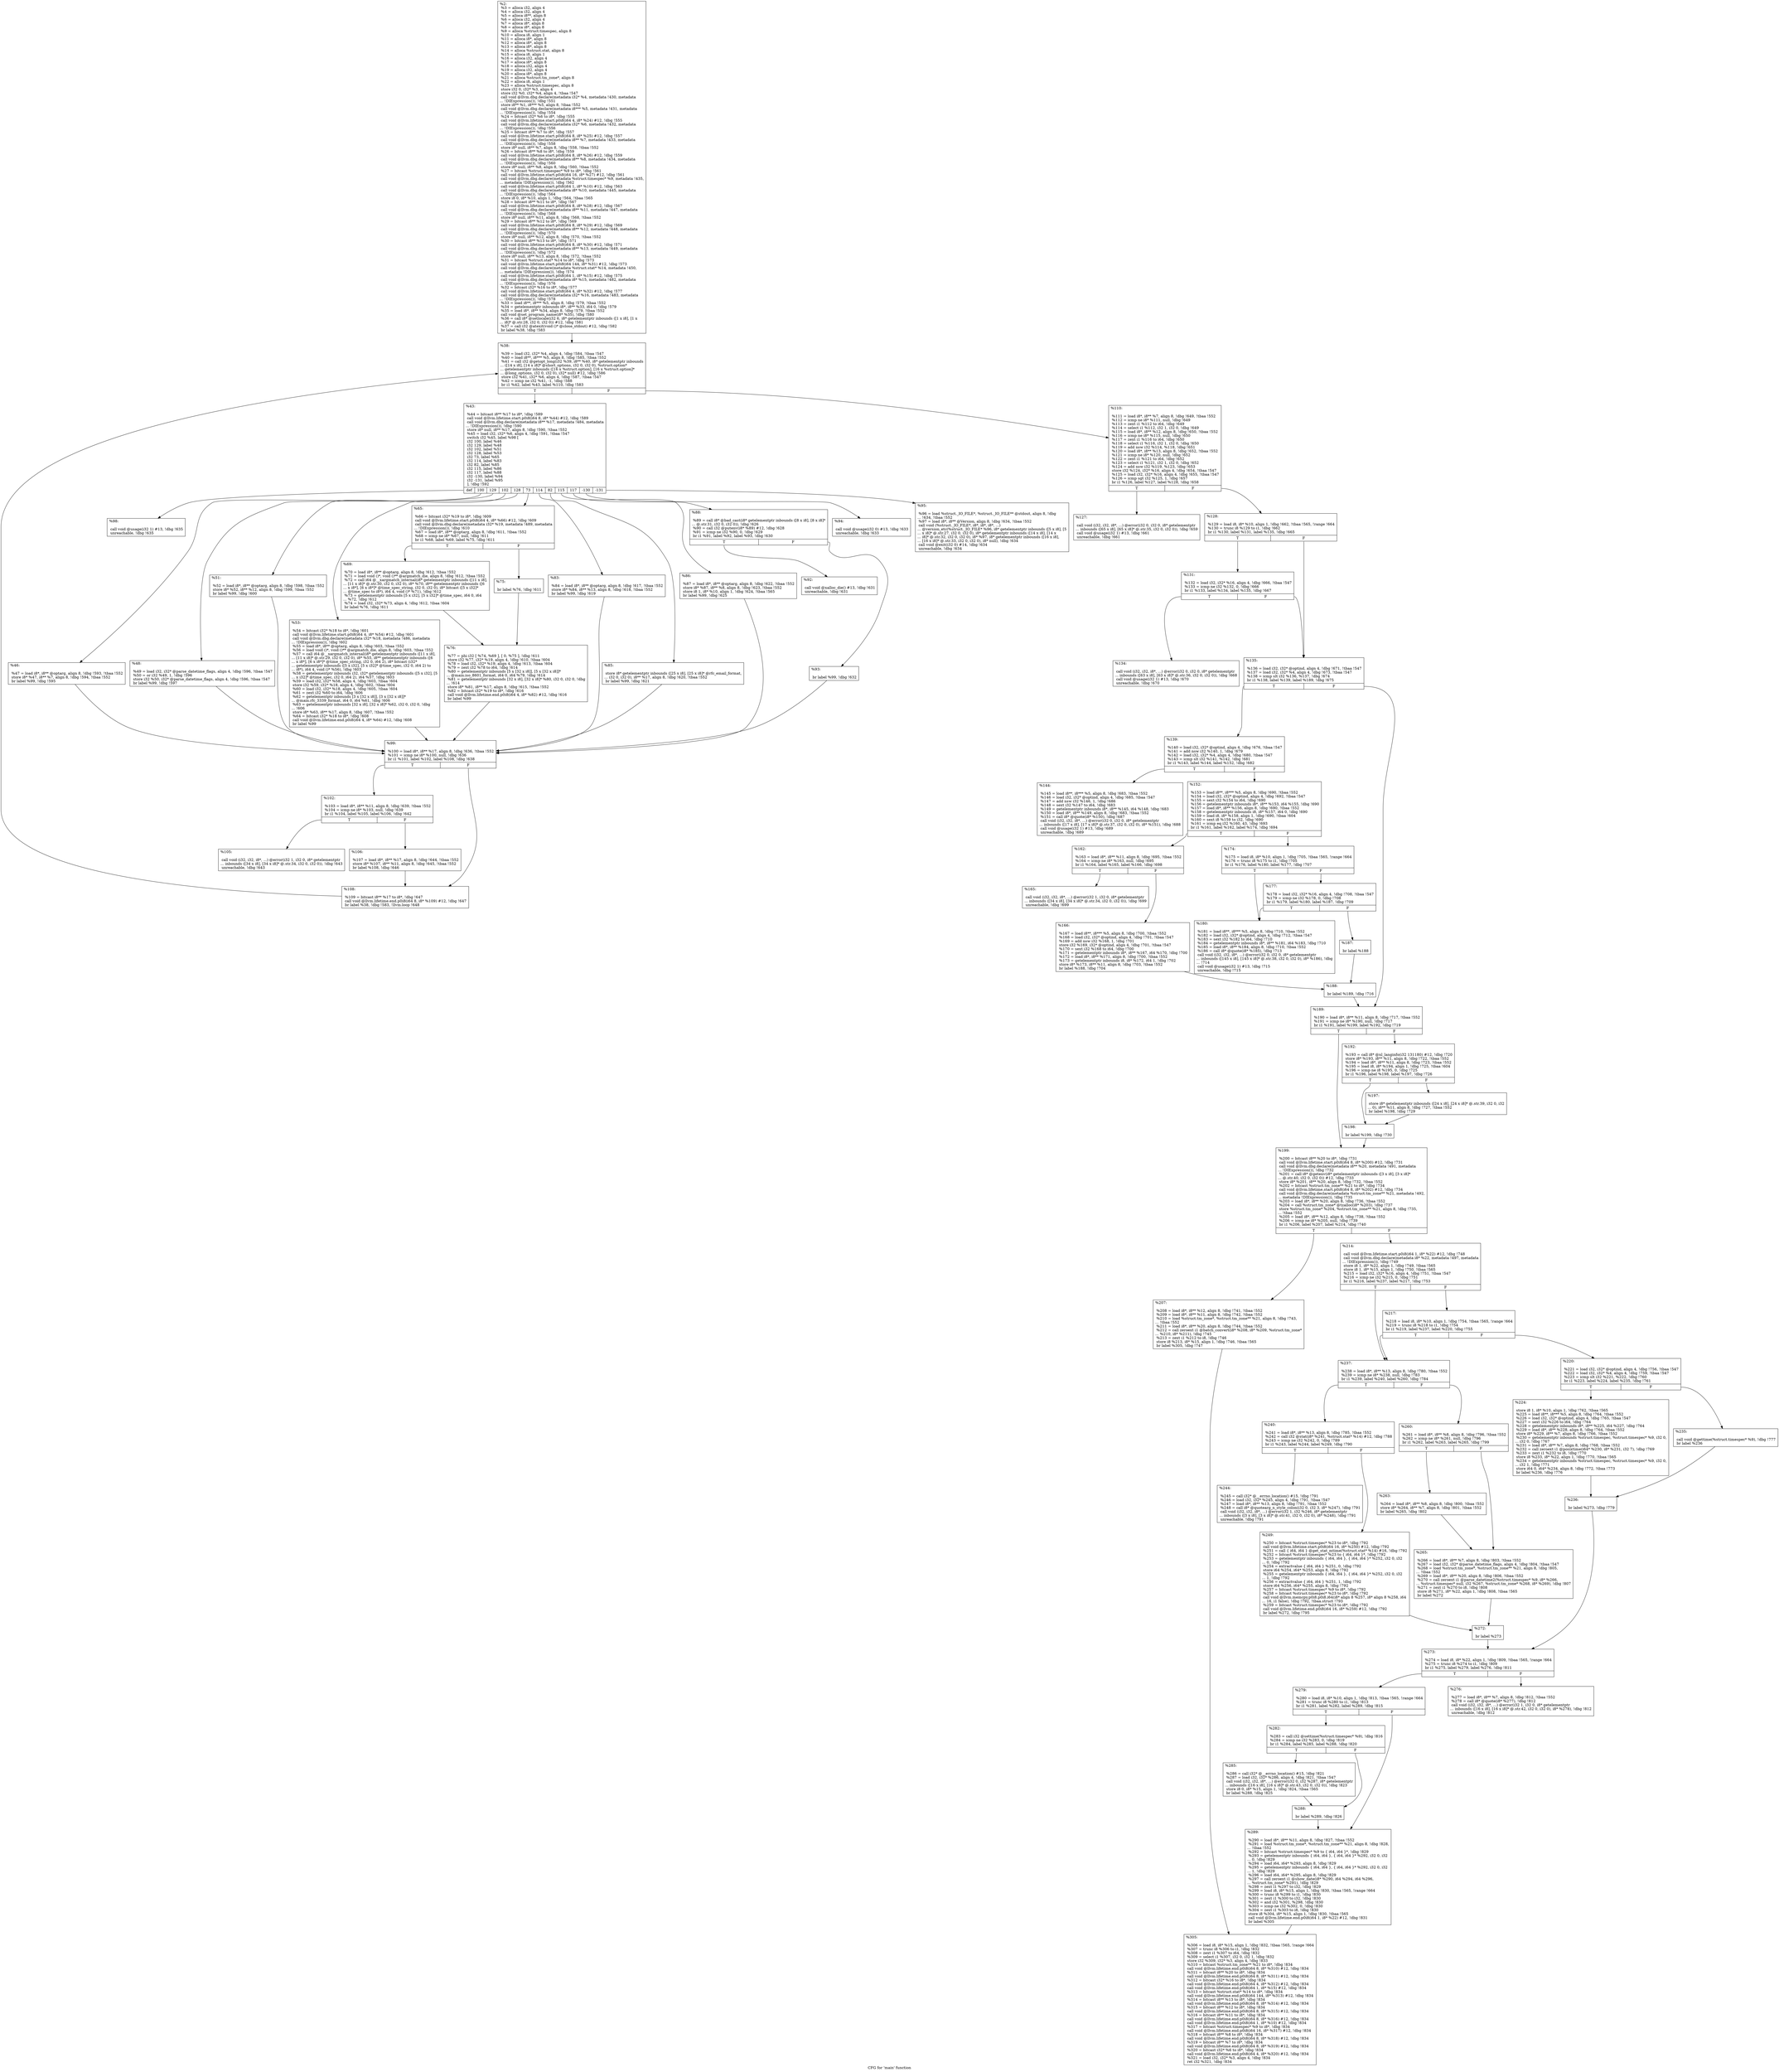 digraph "CFG for 'main' function" {
	label="CFG for 'main' function";

	Node0x1679ed0 [shape=record,label="{%2:\l  %3 = alloca i32, align 4\l  %4 = alloca i32, align 4\l  %5 = alloca i8**, align 8\l  %6 = alloca i32, align 4\l  %7 = alloca i8*, align 8\l  %8 = alloca i8*, align 8\l  %9 = alloca %struct.timespec, align 8\l  %10 = alloca i8, align 1\l  %11 = alloca i8*, align 8\l  %12 = alloca i8*, align 8\l  %13 = alloca i8*, align 8\l  %14 = alloca %struct.stat, align 8\l  %15 = alloca i8, align 1\l  %16 = alloca i32, align 4\l  %17 = alloca i8*, align 8\l  %18 = alloca i32, align 4\l  %19 = alloca i32, align 4\l  %20 = alloca i8*, align 8\l  %21 = alloca %struct.tm_zone*, align 8\l  %22 = alloca i8, align 1\l  %23 = alloca %struct.timespec, align 8\l  store i32 0, i32* %3, align 4\l  store i32 %0, i32* %4, align 4, !tbaa !547\l  call void @llvm.dbg.declare(metadata i32* %4, metadata !430, metadata\l... !DIExpression()), !dbg !551\l  store i8** %1, i8*** %5, align 8, !tbaa !552\l  call void @llvm.dbg.declare(metadata i8*** %5, metadata !431, metadata\l... !DIExpression()), !dbg !554\l  %24 = bitcast i32* %6 to i8*, !dbg !555\l  call void @llvm.lifetime.start.p0i8(i64 4, i8* %24) #12, !dbg !555\l  call void @llvm.dbg.declare(metadata i32* %6, metadata !432, metadata\l... !DIExpression()), !dbg !556\l  %25 = bitcast i8** %7 to i8*, !dbg !557\l  call void @llvm.lifetime.start.p0i8(i64 8, i8* %25) #12, !dbg !557\l  call void @llvm.dbg.declare(metadata i8** %7, metadata !433, metadata\l... !DIExpression()), !dbg !558\l  store i8* null, i8** %7, align 8, !dbg !558, !tbaa !552\l  %26 = bitcast i8** %8 to i8*, !dbg !559\l  call void @llvm.lifetime.start.p0i8(i64 8, i8* %26) #12, !dbg !559\l  call void @llvm.dbg.declare(metadata i8** %8, metadata !434, metadata\l... !DIExpression()), !dbg !560\l  store i8* null, i8** %8, align 8, !dbg !560, !tbaa !552\l  %27 = bitcast %struct.timespec* %9 to i8*, !dbg !561\l  call void @llvm.lifetime.start.p0i8(i64 16, i8* %27) #12, !dbg !561\l  call void @llvm.dbg.declare(metadata %struct.timespec* %9, metadata !435,\l... metadata !DIExpression()), !dbg !562\l  call void @llvm.lifetime.start.p0i8(i64 1, i8* %10) #12, !dbg !563\l  call void @llvm.dbg.declare(metadata i8* %10, metadata !445, metadata\l... !DIExpression()), !dbg !564\l  store i8 0, i8* %10, align 1, !dbg !564, !tbaa !565\l  %28 = bitcast i8** %11 to i8*, !dbg !567\l  call void @llvm.lifetime.start.p0i8(i64 8, i8* %28) #12, !dbg !567\l  call void @llvm.dbg.declare(metadata i8** %11, metadata !447, metadata\l... !DIExpression()), !dbg !568\l  store i8* null, i8** %11, align 8, !dbg !568, !tbaa !552\l  %29 = bitcast i8** %12 to i8*, !dbg !569\l  call void @llvm.lifetime.start.p0i8(i64 8, i8* %29) #12, !dbg !569\l  call void @llvm.dbg.declare(metadata i8** %12, metadata !448, metadata\l... !DIExpression()), !dbg !570\l  store i8* null, i8** %12, align 8, !dbg !570, !tbaa !552\l  %30 = bitcast i8** %13 to i8*, !dbg !571\l  call void @llvm.lifetime.start.p0i8(i64 8, i8* %30) #12, !dbg !571\l  call void @llvm.dbg.declare(metadata i8** %13, metadata !449, metadata\l... !DIExpression()), !dbg !572\l  store i8* null, i8** %13, align 8, !dbg !572, !tbaa !552\l  %31 = bitcast %struct.stat* %14 to i8*, !dbg !573\l  call void @llvm.lifetime.start.p0i8(i64 144, i8* %31) #12, !dbg !573\l  call void @llvm.dbg.declare(metadata %struct.stat* %14, metadata !450,\l... metadata !DIExpression()), !dbg !574\l  call void @llvm.lifetime.start.p0i8(i64 1, i8* %15) #12, !dbg !575\l  call void @llvm.dbg.declare(metadata i8* %15, metadata !482, metadata\l... !DIExpression()), !dbg !576\l  %32 = bitcast i32* %16 to i8*, !dbg !577\l  call void @llvm.lifetime.start.p0i8(i64 4, i8* %32) #12, !dbg !577\l  call void @llvm.dbg.declare(metadata i32* %16, metadata !483, metadata\l... !DIExpression()), !dbg !578\l  %33 = load i8**, i8*** %5, align 8, !dbg !579, !tbaa !552\l  %34 = getelementptr inbounds i8*, i8** %33, i64 0, !dbg !579\l  %35 = load i8*, i8** %34, align 8, !dbg !579, !tbaa !552\l  call void @set_program_name(i8* %35), !dbg !580\l  %36 = call i8* @setlocale(i32 6, i8* getelementptr inbounds ([1 x i8], [1 x\l... i8]* @.str.28, i32 0, i32 0)) #12, !dbg !581\l  %37 = call i32 @atexit(void ()* @close_stdout) #12, !dbg !582\l  br label %38, !dbg !583\l}"];
	Node0x1679ed0 -> Node0x16734a0;
	Node0x16734a0 [shape=record,label="{%38:\l\l  %39 = load i32, i32* %4, align 4, !dbg !584, !tbaa !547\l  %40 = load i8**, i8*** %5, align 8, !dbg !585, !tbaa !552\l  %41 = call i32 @getopt_long(i32 %39, i8** %40, i8* getelementptr inbounds\l... ([14 x i8], [14 x i8]* @short_options, i32 0, i32 0), %struct.option*\l... getelementptr inbounds ([16 x %struct.option], [16 x %struct.option]*\l... @long_options, i32 0, i32 0), i32* null) #12, !dbg !586\l  store i32 %41, i32* %6, align 4, !dbg !587, !tbaa !547\l  %42 = icmp ne i32 %41, -1, !dbg !588\l  br i1 %42, label %43, label %110, !dbg !583\l|{<s0>T|<s1>F}}"];
	Node0x16734a0:s0 -> Node0x16734f0;
	Node0x16734a0:s1 -> Node0x1673c20;
	Node0x16734f0 [shape=record,label="{%43:\l\l  %44 = bitcast i8** %17 to i8*, !dbg !589\l  call void @llvm.lifetime.start.p0i8(i64 8, i8* %44) #12, !dbg !589\l  call void @llvm.dbg.declare(metadata i8** %17, metadata !484, metadata\l... !DIExpression()), !dbg !590\l  store i8* null, i8** %17, align 8, !dbg !590, !tbaa !552\l  %45 = load i32, i32* %6, align 4, !dbg !591, !tbaa !547\l  switch i32 %45, label %98 [\l    i32 100, label %46\l    i32 129, label %48\l    i32 102, label %51\l    i32 128, label %53\l    i32 73, label %65\l    i32 114, label %83\l    i32 82, label %85\l    i32 115, label %86\l    i32 117, label %88\l    i32 -130, label %94\l    i32 -131, label %95\l  ], !dbg !592\l|{<s0>def|<s1>100|<s2>129|<s3>102|<s4>128|<s5>73|<s6>114|<s7>82|<s8>115|<s9>117|<s10>-130|<s11>-131}}"];
	Node0x16734f0:s0 -> Node0x1673a40;
	Node0x16734f0:s1 -> Node0x1673540;
	Node0x16734f0:s2 -> Node0x1673590;
	Node0x16734f0:s3 -> Node0x16735e0;
	Node0x16734f0:s4 -> Node0x1673630;
	Node0x16734f0:s5 -> Node0x1673680;
	Node0x16734f0:s6 -> Node0x16737c0;
	Node0x16734f0:s7 -> Node0x1673810;
	Node0x16734f0:s8 -> Node0x1673860;
	Node0x16734f0:s9 -> Node0x16738b0;
	Node0x16734f0:s10 -> Node0x16739a0;
	Node0x16734f0:s11 -> Node0x16739f0;
	Node0x1673540 [shape=record,label="{%46:\l\l  %47 = load i8*, i8** @optarg, align 8, !dbg !593, !tbaa !552\l  store i8* %47, i8** %7, align 8, !dbg !594, !tbaa !552\l  br label %99, !dbg !595\l}"];
	Node0x1673540 -> Node0x1673a90;
	Node0x1673590 [shape=record,label="{%48:\l\l  %49 = load i32, i32* @parse_datetime_flags, align 4, !dbg !596, !tbaa !547\l  %50 = or i32 %49, 1, !dbg !596\l  store i32 %50, i32* @parse_datetime_flags, align 4, !dbg !596, !tbaa !547\l  br label %99, !dbg !597\l}"];
	Node0x1673590 -> Node0x1673a90;
	Node0x16735e0 [shape=record,label="{%51:\l\l  %52 = load i8*, i8** @optarg, align 8, !dbg !598, !tbaa !552\l  store i8* %52, i8** %12, align 8, !dbg !599, !tbaa !552\l  br label %99, !dbg !600\l}"];
	Node0x16735e0 -> Node0x1673a90;
	Node0x1673630 [shape=record,label="{%53:\l\l  %54 = bitcast i32* %18 to i8*, !dbg !601\l  call void @llvm.lifetime.start.p0i8(i64 4, i8* %54) #12, !dbg !601\l  call void @llvm.dbg.declare(metadata i32* %18, metadata !486, metadata\l... !DIExpression()), !dbg !602\l  %55 = load i8*, i8** @optarg, align 8, !dbg !603, !tbaa !552\l  %56 = load void ()*, void ()** @argmatch_die, align 8, !dbg !603, !tbaa !552\l  %57 = call i64 @__xargmatch_internal(i8* getelementptr inbounds ([11 x i8],\l... [11 x i8]* @.str.29, i32 0, i32 0), i8* %55, i8** getelementptr inbounds ([6\l... x i8*], [6 x i8*]* @time_spec_string, i32 0, i64 2), i8* bitcast (i32*\l... getelementptr inbounds ([5 x i32], [5 x i32]* @time_spec, i32 0, i64 2) to\l... i8*), i64 4, void ()* %56), !dbg !603\l  %58 = getelementptr inbounds i32, i32* getelementptr inbounds ([5 x i32], [5\l... x i32]* @time_spec, i32 0, i64 2), i64 %57, !dbg !603\l  %59 = load i32, i32* %58, align 4, !dbg !603, !tbaa !604\l  store i32 %59, i32* %18, align 4, !dbg !602, !tbaa !604\l  %60 = load i32, i32* %18, align 4, !dbg !605, !tbaa !604\l  %61 = zext i32 %60 to i64, !dbg !606\l  %62 = getelementptr inbounds [3 x [32 x i8]], [3 x [32 x i8]]*\l... @main.rfc_3339_format, i64 0, i64 %61, !dbg !606\l  %63 = getelementptr inbounds [32 x i8], [32 x i8]* %62, i32 0, i32 0, !dbg\l... !606\l  store i8* %63, i8** %17, align 8, !dbg !607, !tbaa !552\l  %64 = bitcast i32* %18 to i8*, !dbg !608\l  call void @llvm.lifetime.end.p0i8(i64 4, i8* %64) #12, !dbg !608\l  br label %99\l}"];
	Node0x1673630 -> Node0x1673a90;
	Node0x1673680 [shape=record,label="{%65:\l\l  %66 = bitcast i32* %19 to i8*, !dbg !609\l  call void @llvm.lifetime.start.p0i8(i64 4, i8* %66) #12, !dbg !609\l  call void @llvm.dbg.declare(metadata i32* %19, metadata !489, metadata\l... !DIExpression()), !dbg !610\l  %67 = load i8*, i8** @optarg, align 8, !dbg !611, !tbaa !552\l  %68 = icmp ne i8* %67, null, !dbg !611\l  br i1 %68, label %69, label %75, !dbg !611\l|{<s0>T|<s1>F}}"];
	Node0x1673680:s0 -> Node0x16736d0;
	Node0x1673680:s1 -> Node0x1673720;
	Node0x16736d0 [shape=record,label="{%69:\l\l  %70 = load i8*, i8** @optarg, align 8, !dbg !612, !tbaa !552\l  %71 = load void ()*, void ()** @argmatch_die, align 8, !dbg !612, !tbaa !552\l  %72 = call i64 @__xargmatch_internal(i8* getelementptr inbounds ([11 x i8],\l... [11 x i8]* @.str.30, i32 0, i32 0), i8* %70, i8** getelementptr inbounds ([6\l... x i8*], [6 x i8*]* @time_spec_string, i32 0, i32 0), i8* bitcast ([5 x i32]*\l... @time_spec to i8*), i64 4, void ()* %71), !dbg !612\l  %73 = getelementptr inbounds [5 x i32], [5 x i32]* @time_spec, i64 0, i64\l... %72, !dbg !612\l  %74 = load i32, i32* %73, align 4, !dbg !612, !tbaa !604\l  br label %76, !dbg !611\l}"];
	Node0x16736d0 -> Node0x1673770;
	Node0x1673720 [shape=record,label="{%75:\l\l  br label %76, !dbg !611\l}"];
	Node0x1673720 -> Node0x1673770;
	Node0x1673770 [shape=record,label="{%76:\l\l  %77 = phi i32 [ %74, %69 ], [ 0, %75 ], !dbg !611\l  store i32 %77, i32* %19, align 4, !dbg !610, !tbaa !604\l  %78 = load i32, i32* %19, align 4, !dbg !613, !tbaa !604\l  %79 = zext i32 %78 to i64, !dbg !614\l  %80 = getelementptr inbounds [5 x [32 x i8]], [5 x [32 x i8]]*\l... @main.iso_8601_format, i64 0, i64 %79, !dbg !614\l  %81 = getelementptr inbounds [32 x i8], [32 x i8]* %80, i32 0, i32 0, !dbg\l... !614\l  store i8* %81, i8** %17, align 8, !dbg !615, !tbaa !552\l  %82 = bitcast i32* %19 to i8*, !dbg !616\l  call void @llvm.lifetime.end.p0i8(i64 4, i8* %82) #12, !dbg !616\l  br label %99\l}"];
	Node0x1673770 -> Node0x1673a90;
	Node0x16737c0 [shape=record,label="{%83:\l\l  %84 = load i8*, i8** @optarg, align 8, !dbg !617, !tbaa !552\l  store i8* %84, i8** %13, align 8, !dbg !618, !tbaa !552\l  br label %99, !dbg !619\l}"];
	Node0x16737c0 -> Node0x1673a90;
	Node0x1673810 [shape=record,label="{%85:\l\l  store i8* getelementptr inbounds ([25 x i8], [25 x i8]* @rfc_email_format,\l... i32 0, i32 0), i8** %17, align 8, !dbg !620, !tbaa !552\l  br label %99, !dbg !621\l}"];
	Node0x1673810 -> Node0x1673a90;
	Node0x1673860 [shape=record,label="{%86:\l\l  %87 = load i8*, i8** @optarg, align 8, !dbg !622, !tbaa !552\l  store i8* %87, i8** %8, align 8, !dbg !623, !tbaa !552\l  store i8 1, i8* %10, align 1, !dbg !624, !tbaa !565\l  br label %99, !dbg !625\l}"];
	Node0x1673860 -> Node0x1673a90;
	Node0x16738b0 [shape=record,label="{%88:\l\l  %89 = call i8* @bad_cast(i8* getelementptr inbounds ([8 x i8], [8 x i8]*\l... @.str.31, i32 0, i32 0)), !dbg !626\l  %90 = call i32 @putenv(i8* %89) #12, !dbg !628\l  %91 = icmp ne i32 %90, 0, !dbg !629\l  br i1 %91, label %92, label %93, !dbg !630\l|{<s0>T|<s1>F}}"];
	Node0x16738b0:s0 -> Node0x1673900;
	Node0x16738b0:s1 -> Node0x1673950;
	Node0x1673900 [shape=record,label="{%92:\l\l  call void @xalloc_die() #13, !dbg !631\l  unreachable, !dbg !631\l}"];
	Node0x1673950 [shape=record,label="{%93:\l\l  br label %99, !dbg !632\l}"];
	Node0x1673950 -> Node0x1673a90;
	Node0x16739a0 [shape=record,label="{%94:\l\l  call void @usage(i32 0) #13, !dbg !633\l  unreachable, !dbg !633\l}"];
	Node0x16739f0 [shape=record,label="{%95:\l\l  %96 = load %struct._IO_FILE*, %struct._IO_FILE** @stdout, align 8, !dbg\l... !634, !tbaa !552\l  %97 = load i8*, i8** @Version, align 8, !dbg !634, !tbaa !552\l  call void (%struct._IO_FILE*, i8*, i8*, i8*, ...)\l... @version_etc(%struct._IO_FILE* %96, i8* getelementptr inbounds ([5 x i8], [5\l... x i8]* @.str.27, i32 0, i32 0), i8* getelementptr inbounds ([14 x i8], [14 x\l... i8]* @.str.32, i32 0, i32 0), i8* %97, i8* getelementptr inbounds ([16 x i8],\l... [16 x i8]* @.str.33, i32 0, i32 0), i8* null), !dbg !634\l  call void @exit(i32 0) #14, !dbg !634\l  unreachable, !dbg !634\l}"];
	Node0x1673a40 [shape=record,label="{%98:\l\l  call void @usage(i32 1) #13, !dbg !635\l  unreachable, !dbg !635\l}"];
	Node0x1673a90 [shape=record,label="{%99:\l\l  %100 = load i8*, i8** %17, align 8, !dbg !636, !tbaa !552\l  %101 = icmp ne i8* %100, null, !dbg !636\l  br i1 %101, label %102, label %108, !dbg !638\l|{<s0>T|<s1>F}}"];
	Node0x1673a90:s0 -> Node0x1673ae0;
	Node0x1673a90:s1 -> Node0x1673bd0;
	Node0x1673ae0 [shape=record,label="{%102:\l\l  %103 = load i8*, i8** %11, align 8, !dbg !639, !tbaa !552\l  %104 = icmp ne i8* %103, null, !dbg !639\l  br i1 %104, label %105, label %106, !dbg !642\l|{<s0>T|<s1>F}}"];
	Node0x1673ae0:s0 -> Node0x1673b30;
	Node0x1673ae0:s1 -> Node0x1673b80;
	Node0x1673b30 [shape=record,label="{%105:\l\l  call void (i32, i32, i8*, ...) @error(i32 1, i32 0, i8* getelementptr\l... inbounds ([34 x i8], [34 x i8]* @.str.34, i32 0, i32 0)), !dbg !643\l  unreachable, !dbg !643\l}"];
	Node0x1673b80 [shape=record,label="{%106:\l\l  %107 = load i8*, i8** %17, align 8, !dbg !644, !tbaa !552\l  store i8* %107, i8** %11, align 8, !dbg !645, !tbaa !552\l  br label %108, !dbg !646\l}"];
	Node0x1673b80 -> Node0x1673bd0;
	Node0x1673bd0 [shape=record,label="{%108:\l\l  %109 = bitcast i8** %17 to i8*, !dbg !647\l  call void @llvm.lifetime.end.p0i8(i64 8, i8* %109) #12, !dbg !647\l  br label %38, !dbg !583, !llvm.loop !648\l}"];
	Node0x1673bd0 -> Node0x16734a0;
	Node0x1673c20 [shape=record,label="{%110:\l\l  %111 = load i8*, i8** %7, align 8, !dbg !649, !tbaa !552\l  %112 = icmp ne i8* %111, null, !dbg !649\l  %113 = zext i1 %112 to i64, !dbg !649\l  %114 = select i1 %112, i32 1, i32 0, !dbg !649\l  %115 = load i8*, i8** %12, align 8, !dbg !650, !tbaa !552\l  %116 = icmp ne i8* %115, null, !dbg !650\l  %117 = zext i1 %116 to i64, !dbg !650\l  %118 = select i1 %116, i32 1, i32 0, !dbg !650\l  %119 = add nsw i32 %114, %118, !dbg !651\l  %120 = load i8*, i8** %13, align 8, !dbg !652, !tbaa !552\l  %121 = icmp ne i8* %120, null, !dbg !652\l  %122 = zext i1 %121 to i64, !dbg !652\l  %123 = select i1 %121, i32 1, i32 0, !dbg !652\l  %124 = add nsw i32 %119, %123, !dbg !653\l  store i32 %124, i32* %16, align 4, !dbg !654, !tbaa !547\l  %125 = load i32, i32* %16, align 4, !dbg !655, !tbaa !547\l  %126 = icmp sgt i32 %125, 1, !dbg !657\l  br i1 %126, label %127, label %128, !dbg !658\l|{<s0>T|<s1>F}}"];
	Node0x1673c20:s0 -> Node0x1673c70;
	Node0x1673c20:s1 -> Node0x1673cc0;
	Node0x1673c70 [shape=record,label="{%127:\l\l  call void (i32, i32, i8*, ...) @error(i32 0, i32 0, i8* getelementptr\l... inbounds ([65 x i8], [65 x i8]* @.str.35, i32 0, i32 0)), !dbg !659\l  call void @usage(i32 1) #13, !dbg !661\l  unreachable, !dbg !661\l}"];
	Node0x1673cc0 [shape=record,label="{%128:\l\l  %129 = load i8, i8* %10, align 1, !dbg !662, !tbaa !565, !range !664\l  %130 = trunc i8 %129 to i1, !dbg !662\l  br i1 %130, label %131, label %135, !dbg !665\l|{<s0>T|<s1>F}}"];
	Node0x1673cc0:s0 -> Node0x1673d10;
	Node0x1673cc0:s1 -> Node0x1673db0;
	Node0x1673d10 [shape=record,label="{%131:\l\l  %132 = load i32, i32* %16, align 4, !dbg !666, !tbaa !547\l  %133 = icmp ne i32 %132, 0, !dbg !666\l  br i1 %133, label %134, label %135, !dbg !667\l|{<s0>T|<s1>F}}"];
	Node0x1673d10:s0 -> Node0x1673d60;
	Node0x1673d10:s1 -> Node0x1673db0;
	Node0x1673d60 [shape=record,label="{%134:\l\l  call void (i32, i32, i8*, ...) @error(i32 0, i32 0, i8* getelementptr\l... inbounds ([63 x i8], [63 x i8]* @.str.36, i32 0, i32 0)), !dbg !668\l  call void @usage(i32 1) #13, !dbg !670\l  unreachable, !dbg !670\l}"];
	Node0x1673db0 [shape=record,label="{%135:\l\l  %136 = load i32, i32* @optind, align 4, !dbg !671, !tbaa !547\l  %137 = load i32, i32* %4, align 4, !dbg !673, !tbaa !547\l  %138 = icmp slt i32 %136, %137, !dbg !674\l  br i1 %138, label %139, label %189, !dbg !675\l|{<s0>T|<s1>F}}"];
	Node0x1673db0:s0 -> Node0x1673e00;
	Node0x1673db0:s1 -> Node0x1674170;
	Node0x1673e00 [shape=record,label="{%139:\l\l  %140 = load i32, i32* @optind, align 4, !dbg !676, !tbaa !547\l  %141 = add nsw i32 %140, 1, !dbg !679\l  %142 = load i32, i32* %4, align 4, !dbg !680, !tbaa !547\l  %143 = icmp slt i32 %141, %142, !dbg !681\l  br i1 %143, label %144, label %152, !dbg !682\l|{<s0>T|<s1>F}}"];
	Node0x1673e00:s0 -> Node0x1673e50;
	Node0x1673e00:s1 -> Node0x1673ea0;
	Node0x1673e50 [shape=record,label="{%144:\l\l  %145 = load i8**, i8*** %5, align 8, !dbg !683, !tbaa !552\l  %146 = load i32, i32* @optind, align 4, !dbg !685, !tbaa !547\l  %147 = add nsw i32 %146, 1, !dbg !686\l  %148 = sext i32 %147 to i64, !dbg !683\l  %149 = getelementptr inbounds i8*, i8** %145, i64 %148, !dbg !683\l  %150 = load i8*, i8** %149, align 8, !dbg !683, !tbaa !552\l  %151 = call i8* @quote(i8* %150), !dbg !687\l  call void (i32, i32, i8*, ...) @error(i32 0, i32 0, i8* getelementptr\l... inbounds ([17 x i8], [17 x i8]* @.str.37, i32 0, i32 0), i8* %151), !dbg !688\l  call void @usage(i32 1) #13, !dbg !689\l  unreachable, !dbg !689\l}"];
	Node0x1673ea0 [shape=record,label="{%152:\l\l  %153 = load i8**, i8*** %5, align 8, !dbg !690, !tbaa !552\l  %154 = load i32, i32* @optind, align 4, !dbg !692, !tbaa !547\l  %155 = sext i32 %154 to i64, !dbg !690\l  %156 = getelementptr inbounds i8*, i8** %153, i64 %155, !dbg !690\l  %157 = load i8*, i8** %156, align 8, !dbg !690, !tbaa !552\l  %158 = getelementptr inbounds i8, i8* %157, i64 0, !dbg !690\l  %159 = load i8, i8* %158, align 1, !dbg !690, !tbaa !604\l  %160 = sext i8 %159 to i32, !dbg !690\l  %161 = icmp eq i32 %160, 43, !dbg !693\l  br i1 %161, label %162, label %174, !dbg !694\l|{<s0>T|<s1>F}}"];
	Node0x1673ea0:s0 -> Node0x1673ef0;
	Node0x1673ea0:s1 -> Node0x1673fe0;
	Node0x1673ef0 [shape=record,label="{%162:\l\l  %163 = load i8*, i8** %11, align 8, !dbg !695, !tbaa !552\l  %164 = icmp ne i8* %163, null, !dbg !695\l  br i1 %164, label %165, label %166, !dbg !698\l|{<s0>T|<s1>F}}"];
	Node0x1673ef0:s0 -> Node0x1673f40;
	Node0x1673ef0:s1 -> Node0x1673f90;
	Node0x1673f40 [shape=record,label="{%165:\l\l  call void (i32, i32, i8*, ...) @error(i32 1, i32 0, i8* getelementptr\l... inbounds ([34 x i8], [34 x i8]* @.str.34, i32 0, i32 0)), !dbg !699\l  unreachable, !dbg !699\l}"];
	Node0x1673f90 [shape=record,label="{%166:\l\l  %167 = load i8**, i8*** %5, align 8, !dbg !700, !tbaa !552\l  %168 = load i32, i32* @optind, align 4, !dbg !701, !tbaa !547\l  %169 = add nsw i32 %168, 1, !dbg !701\l  store i32 %169, i32* @optind, align 4, !dbg !701, !tbaa !547\l  %170 = sext i32 %168 to i64, !dbg !700\l  %171 = getelementptr inbounds i8*, i8** %167, i64 %170, !dbg !700\l  %172 = load i8*, i8** %171, align 8, !dbg !700, !tbaa !552\l  %173 = getelementptr inbounds i8, i8* %172, i64 1, !dbg !702\l  store i8* %173, i8** %11, align 8, !dbg !703, !tbaa !552\l  br label %188, !dbg !704\l}"];
	Node0x1673f90 -> Node0x1674120;
	Node0x1673fe0 [shape=record,label="{%174:\l\l  %175 = load i8, i8* %10, align 1, !dbg !705, !tbaa !565, !range !664\l  %176 = trunc i8 %175 to i1, !dbg !705\l  br i1 %176, label %180, label %177, !dbg !707\l|{<s0>T|<s1>F}}"];
	Node0x1673fe0:s0 -> Node0x1674080;
	Node0x1673fe0:s1 -> Node0x1674030;
	Node0x1674030 [shape=record,label="{%177:\l\l  %178 = load i32, i32* %16, align 4, !dbg !708, !tbaa !547\l  %179 = icmp ne i32 %178, 0, !dbg !708\l  br i1 %179, label %180, label %187, !dbg !709\l|{<s0>T|<s1>F}}"];
	Node0x1674030:s0 -> Node0x1674080;
	Node0x1674030:s1 -> Node0x16740d0;
	Node0x1674080 [shape=record,label="{%180:\l\l  %181 = load i8**, i8*** %5, align 8, !dbg !710, !tbaa !552\l  %182 = load i32, i32* @optind, align 4, !dbg !712, !tbaa !547\l  %183 = sext i32 %182 to i64, !dbg !710\l  %184 = getelementptr inbounds i8*, i8** %181, i64 %183, !dbg !710\l  %185 = load i8*, i8** %184, align 8, !dbg !710, !tbaa !552\l  %186 = call i8* @quote(i8* %185), !dbg !713\l  call void (i32, i32, i8*, ...) @error(i32 0, i32 0, i8* getelementptr\l... inbounds ([145 x i8], [145 x i8]* @.str.38, i32 0, i32 0), i8* %186), !dbg\l... !714\l  call void @usage(i32 1) #13, !dbg !715\l  unreachable, !dbg !715\l}"];
	Node0x16740d0 [shape=record,label="{%187:\l\l  br label %188\l}"];
	Node0x16740d0 -> Node0x1674120;
	Node0x1674120 [shape=record,label="{%188:\l\l  br label %189, !dbg !716\l}"];
	Node0x1674120 -> Node0x1674170;
	Node0x1674170 [shape=record,label="{%189:\l\l  %190 = load i8*, i8** %11, align 8, !dbg !717, !tbaa !552\l  %191 = icmp ne i8* %190, null, !dbg !717\l  br i1 %191, label %199, label %192, !dbg !719\l|{<s0>T|<s1>F}}"];
	Node0x1674170:s0 -> Node0x167bb30;
	Node0x1674170:s1 -> Node0x16741c0;
	Node0x16741c0 [shape=record,label="{%192:\l\l  %193 = call i8* @nl_langinfo(i32 131180) #12, !dbg !720\l  store i8* %193, i8** %11, align 8, !dbg !722, !tbaa !552\l  %194 = load i8*, i8** %11, align 8, !dbg !723, !tbaa !552\l  %195 = load i8, i8* %194, align 1, !dbg !725, !tbaa !604\l  %196 = icmp ne i8 %195, 0, !dbg !725\l  br i1 %196, label %198, label %197, !dbg !726\l|{<s0>T|<s1>F}}"];
	Node0x16741c0:s0 -> Node0x1674260;
	Node0x16741c0:s1 -> Node0x1674210;
	Node0x1674210 [shape=record,label="{%197:\l\l  store i8* getelementptr inbounds ([24 x i8], [24 x i8]* @.str.39, i32 0, i32\l... 0), i8** %11, align 8, !dbg !727, !tbaa !552\l  br label %198, !dbg !729\l}"];
	Node0x1674210 -> Node0x1674260;
	Node0x1674260 [shape=record,label="{%198:\l\l  br label %199, !dbg !730\l}"];
	Node0x1674260 -> Node0x167bb30;
	Node0x167bb30 [shape=record,label="{%199:\l\l  %200 = bitcast i8** %20 to i8*, !dbg !731\l  call void @llvm.lifetime.start.p0i8(i64 8, i8* %200) #12, !dbg !731\l  call void @llvm.dbg.declare(metadata i8** %20, metadata !491, metadata\l... !DIExpression()), !dbg !732\l  %201 = call i8* @getenv(i8* getelementptr inbounds ([3 x i8], [3 x i8]*\l... @.str.40, i32 0, i32 0)) #12, !dbg !733\l  store i8* %201, i8** %20, align 8, !dbg !732, !tbaa !552\l  %202 = bitcast %struct.tm_zone** %21 to i8*, !dbg !734\l  call void @llvm.lifetime.start.p0i8(i64 8, i8* %202) #12, !dbg !734\l  call void @llvm.dbg.declare(metadata %struct.tm_zone** %21, metadata !492,\l... metadata !DIExpression()), !dbg !735\l  %203 = load i8*, i8** %20, align 8, !dbg !736, !tbaa !552\l  %204 = call %struct.tm_zone* @tzalloc(i8* %203), !dbg !737\l  store %struct.tm_zone* %204, %struct.tm_zone** %21, align 8, !dbg !735,\l... !tbaa !552\l  %205 = load i8*, i8** %12, align 8, !dbg !738, !tbaa !552\l  %206 = icmp ne i8* %205, null, !dbg !739\l  br i1 %206, label %207, label %214, !dbg !740\l|{<s0>T|<s1>F}}"];
	Node0x167bb30:s0 -> Node0x167bb80;
	Node0x167bb30:s1 -> Node0x167bbd0;
	Node0x167bb80 [shape=record,label="{%207:\l\l  %208 = load i8*, i8** %12, align 8, !dbg !741, !tbaa !552\l  %209 = load i8*, i8** %11, align 8, !dbg !742, !tbaa !552\l  %210 = load %struct.tm_zone*, %struct.tm_zone** %21, align 8, !dbg !743,\l... !tbaa !552\l  %211 = load i8*, i8** %20, align 8, !dbg !744, !tbaa !552\l  %212 = call zeroext i1 @batch_convert(i8* %208, i8* %209, %struct.tm_zone*\l... %210, i8* %211), !dbg !745\l  %213 = zext i1 %212 to i8, !dbg !746\l  store i8 %213, i8* %15, align 1, !dbg !746, !tbaa !565\l  br label %305, !dbg !747\l}"];
	Node0x167bb80 -> Node0x167c260;
	Node0x167bbd0 [shape=record,label="{%214:\l\l  call void @llvm.lifetime.start.p0i8(i64 1, i8* %22) #12, !dbg !748\l  call void @llvm.dbg.declare(metadata i8* %22, metadata !497, metadata\l... !DIExpression()), !dbg !749\l  store i8 1, i8* %22, align 1, !dbg !749, !tbaa !565\l  store i8 1, i8* %15, align 1, !dbg !750, !tbaa !565\l  %215 = load i32, i32* %16, align 4, !dbg !751, !tbaa !547\l  %216 = icmp ne i32 %215, 0, !dbg !751\l  br i1 %216, label %237, label %217, !dbg !753\l|{<s0>T|<s1>F}}"];
	Node0x167bbd0:s0 -> Node0x167bdb0;
	Node0x167bbd0:s1 -> Node0x167bc20;
	Node0x167bc20 [shape=record,label="{%217:\l\l  %218 = load i8, i8* %10, align 1, !dbg !754, !tbaa !565, !range !664\l  %219 = trunc i8 %218 to i1, !dbg !754\l  br i1 %219, label %237, label %220, !dbg !755\l|{<s0>T|<s1>F}}"];
	Node0x167bc20:s0 -> Node0x167bdb0;
	Node0x167bc20:s1 -> Node0x167bc70;
	Node0x167bc70 [shape=record,label="{%220:\l\l  %221 = load i32, i32* @optind, align 4, !dbg !756, !tbaa !547\l  %222 = load i32, i32* %4, align 4, !dbg !759, !tbaa !547\l  %223 = icmp slt i32 %221, %222, !dbg !760\l  br i1 %223, label %224, label %235, !dbg !761\l|{<s0>T|<s1>F}}"];
	Node0x167bc70:s0 -> Node0x167bcc0;
	Node0x167bc70:s1 -> Node0x167bd10;
	Node0x167bcc0 [shape=record,label="{%224:\l\l  store i8 1, i8* %10, align 1, !dbg !762, !tbaa !565\l  %225 = load i8**, i8*** %5, align 8, !dbg !764, !tbaa !552\l  %226 = load i32, i32* @optind, align 4, !dbg !765, !tbaa !547\l  %227 = sext i32 %226 to i64, !dbg !764\l  %228 = getelementptr inbounds i8*, i8** %225, i64 %227, !dbg !764\l  %229 = load i8*, i8** %228, align 8, !dbg !764, !tbaa !552\l  store i8* %229, i8** %7, align 8, !dbg !766, !tbaa !552\l  %230 = getelementptr inbounds %struct.timespec, %struct.timespec* %9, i32 0,\l... i32 0, !dbg !767\l  %231 = load i8*, i8** %7, align 8, !dbg !768, !tbaa !552\l  %232 = call zeroext i1 @posixtime(i64* %230, i8* %231, i32 7), !dbg !769\l  %233 = zext i1 %232 to i8, !dbg !770\l  store i8 %233, i8* %22, align 1, !dbg !770, !tbaa !565\l  %234 = getelementptr inbounds %struct.timespec, %struct.timespec* %9, i32 0,\l... i32 1, !dbg !771\l  store i64 0, i64* %234, align 8, !dbg !772, !tbaa !773\l  br label %236, !dbg !776\l}"];
	Node0x167bcc0 -> Node0x167bd60;
	Node0x167bd10 [shape=record,label="{%235:\l\l  call void @gettime(%struct.timespec* %9), !dbg !777\l  br label %236\l}"];
	Node0x167bd10 -> Node0x167bd60;
	Node0x167bd60 [shape=record,label="{%236:\l\l  br label %273, !dbg !779\l}"];
	Node0x167bd60 -> Node0x167c030;
	Node0x167bdb0 [shape=record,label="{%237:\l\l  %238 = load i8*, i8** %13, align 8, !dbg !780, !tbaa !552\l  %239 = icmp ne i8* %238, null, !dbg !783\l  br i1 %239, label %240, label %260, !dbg !784\l|{<s0>T|<s1>F}}"];
	Node0x167bdb0:s0 -> Node0x167be00;
	Node0x167bdb0:s1 -> Node0x167bef0;
	Node0x167be00 [shape=record,label="{%240:\l\l  %241 = load i8*, i8** %13, align 8, !dbg !785, !tbaa !552\l  %242 = call i32 @stat(i8* %241, %struct.stat* %14) #12, !dbg !788\l  %243 = icmp ne i32 %242, 0, !dbg !789\l  br i1 %243, label %244, label %249, !dbg !790\l|{<s0>T|<s1>F}}"];
	Node0x167be00:s0 -> Node0x167be50;
	Node0x167be00:s1 -> Node0x167bea0;
	Node0x167be50 [shape=record,label="{%244:\l\l  %245 = call i32* @__errno_location() #15, !dbg !791\l  %246 = load i32, i32* %245, align 4, !dbg !791, !tbaa !547\l  %247 = load i8*, i8** %13, align 8, !dbg !791, !tbaa !552\l  %248 = call i8* @quotearg_n_style_colon(i32 0, i32 3, i8* %247), !dbg !791\l  call void (i32, i32, i8*, ...) @error(i32 1, i32 %246, i8* getelementptr\l... inbounds ([3 x i8], [3 x i8]* @.str.41, i32 0, i32 0), i8* %248), !dbg !791\l  unreachable, !dbg !791\l}"];
	Node0x167bea0 [shape=record,label="{%249:\l\l  %250 = bitcast %struct.timespec* %23 to i8*, !dbg !792\l  call void @llvm.lifetime.start.p0i8(i64 16, i8* %250) #12, !dbg !792\l  %251 = call \{ i64, i64 \} @get_stat_mtime(%struct.stat* %14) #16, !dbg !792\l  %252 = bitcast %struct.timespec* %23 to \{ i64, i64 \}*, !dbg !792\l  %253 = getelementptr inbounds \{ i64, i64 \}, \{ i64, i64 \}* %252, i32 0, i32\l... 0, !dbg !792\l  %254 = extractvalue \{ i64, i64 \} %251, 0, !dbg !792\l  store i64 %254, i64* %253, align 8, !dbg !792\l  %255 = getelementptr inbounds \{ i64, i64 \}, \{ i64, i64 \}* %252, i32 0, i32\l... 1, !dbg !792\l  %256 = extractvalue \{ i64, i64 \} %251, 1, !dbg !792\l  store i64 %256, i64* %255, align 8, !dbg !792\l  %257 = bitcast %struct.timespec* %9 to i8*, !dbg !792\l  %258 = bitcast %struct.timespec* %23 to i8*, !dbg !792\l  call void @llvm.memcpy.p0i8.p0i8.i64(i8* align 8 %257, i8* align 8 %258, i64\l... 16, i1 false), !dbg !792, !tbaa.struct !793\l  %259 = bitcast %struct.timespec* %23 to i8*, !dbg !792\l  call void @llvm.lifetime.end.p0i8(i64 16, i8* %259) #12, !dbg !792\l  br label %272, !dbg !795\l}"];
	Node0x167bea0 -> Node0x167bfe0;
	Node0x167bef0 [shape=record,label="{%260:\l\l  %261 = load i8*, i8** %8, align 8, !dbg !796, !tbaa !552\l  %262 = icmp ne i8* %261, null, !dbg !796\l  br i1 %262, label %263, label %265, !dbg !799\l|{<s0>T|<s1>F}}"];
	Node0x167bef0:s0 -> Node0x167bf40;
	Node0x167bef0:s1 -> Node0x167bf90;
	Node0x167bf40 [shape=record,label="{%263:\l\l  %264 = load i8*, i8** %8, align 8, !dbg !800, !tbaa !552\l  store i8* %264, i8** %7, align 8, !dbg !801, !tbaa !552\l  br label %265, !dbg !802\l}"];
	Node0x167bf40 -> Node0x167bf90;
	Node0x167bf90 [shape=record,label="{%265:\l\l  %266 = load i8*, i8** %7, align 8, !dbg !803, !tbaa !552\l  %267 = load i32, i32* @parse_datetime_flags, align 4, !dbg !804, !tbaa !547\l  %268 = load %struct.tm_zone*, %struct.tm_zone** %21, align 8, !dbg !805,\l... !tbaa !552\l  %269 = load i8*, i8** %20, align 8, !dbg !806, !tbaa !552\l  %270 = call zeroext i1 @parse_datetime2(%struct.timespec* %9, i8* %266,\l... %struct.timespec* null, i32 %267, %struct.tm_zone* %268, i8* %269), !dbg !807\l  %271 = zext i1 %270 to i8, !dbg !808\l  store i8 %271, i8* %22, align 1, !dbg !808, !tbaa !565\l  br label %272\l}"];
	Node0x167bf90 -> Node0x167bfe0;
	Node0x167bfe0 [shape=record,label="{%272:\l\l  br label %273\l}"];
	Node0x167bfe0 -> Node0x167c030;
	Node0x167c030 [shape=record,label="{%273:\l\l  %274 = load i8, i8* %22, align 1, !dbg !809, !tbaa !565, !range !664\l  %275 = trunc i8 %274 to i1, !dbg !809\l  br i1 %275, label %279, label %276, !dbg !811\l|{<s0>T|<s1>F}}"];
	Node0x167c030:s0 -> Node0x167c0d0;
	Node0x167c030:s1 -> Node0x167c080;
	Node0x167c080 [shape=record,label="{%276:\l\l  %277 = load i8*, i8** %7, align 8, !dbg !812, !tbaa !552\l  %278 = call i8* @quote(i8* %277), !dbg !812\l  call void (i32, i32, i8*, ...) @error(i32 1, i32 0, i8* getelementptr\l... inbounds ([16 x i8], [16 x i8]* @.str.42, i32 0, i32 0), i8* %278), !dbg !812\l  unreachable, !dbg !812\l}"];
	Node0x167c0d0 [shape=record,label="{%279:\l\l  %280 = load i8, i8* %10, align 1, !dbg !813, !tbaa !565, !range !664\l  %281 = trunc i8 %280 to i1, !dbg !813\l  br i1 %281, label %282, label %289, !dbg !815\l|{<s0>T|<s1>F}}"];
	Node0x167c0d0:s0 -> Node0x167c120;
	Node0x167c0d0:s1 -> Node0x167c210;
	Node0x167c120 [shape=record,label="{%282:\l\l  %283 = call i32 @settime(%struct.timespec* %9), !dbg !816\l  %284 = icmp ne i32 %283, 0, !dbg !819\l  br i1 %284, label %285, label %288, !dbg !820\l|{<s0>T|<s1>F}}"];
	Node0x167c120:s0 -> Node0x167c170;
	Node0x167c120:s1 -> Node0x167c1c0;
	Node0x167c170 [shape=record,label="{%285:\l\l  %286 = call i32* @__errno_location() #15, !dbg !821\l  %287 = load i32, i32* %286, align 4, !dbg !821, !tbaa !547\l  call void (i32, i32, i8*, ...) @error(i32 0, i32 %287, i8* getelementptr\l... inbounds ([16 x i8], [16 x i8]* @.str.43, i32 0, i32 0)), !dbg !823\l  store i8 0, i8* %15, align 1, !dbg !824, !tbaa !565\l  br label %288, !dbg !825\l}"];
	Node0x167c170 -> Node0x167c1c0;
	Node0x167c1c0 [shape=record,label="{%288:\l\l  br label %289, !dbg !826\l}"];
	Node0x167c1c0 -> Node0x167c210;
	Node0x167c210 [shape=record,label="{%289:\l\l  %290 = load i8*, i8** %11, align 8, !dbg !827, !tbaa !552\l  %291 = load %struct.tm_zone*, %struct.tm_zone** %21, align 8, !dbg !828,\l... !tbaa !552\l  %292 = bitcast %struct.timespec* %9 to \{ i64, i64 \}*, !dbg !829\l  %293 = getelementptr inbounds \{ i64, i64 \}, \{ i64, i64 \}* %292, i32 0, i32\l... 0, !dbg !829\l  %294 = load i64, i64* %293, align 8, !dbg !829\l  %295 = getelementptr inbounds \{ i64, i64 \}, \{ i64, i64 \}* %292, i32 0, i32\l... 1, !dbg !829\l  %296 = load i64, i64* %295, align 8, !dbg !829\l  %297 = call zeroext i1 @show_date(i8* %290, i64 %294, i64 %296,\l... %struct.tm_zone* %291), !dbg !829\l  %298 = zext i1 %297 to i32, !dbg !829\l  %299 = load i8, i8* %15, align 1, !dbg !830, !tbaa !565, !range !664\l  %300 = trunc i8 %299 to i1, !dbg !830\l  %301 = zext i1 %300 to i32, !dbg !830\l  %302 = and i32 %301, %298, !dbg !830\l  %303 = icmp ne i32 %302, 0, !dbg !830\l  %304 = zext i1 %303 to i8, !dbg !830\l  store i8 %304, i8* %15, align 1, !dbg !830, !tbaa !565\l  call void @llvm.lifetime.end.p0i8(i64 1, i8* %22) #12, !dbg !831\l  br label %305\l}"];
	Node0x167c210 -> Node0x167c260;
	Node0x167c260 [shape=record,label="{%305:\l\l  %306 = load i8, i8* %15, align 1, !dbg !832, !tbaa !565, !range !664\l  %307 = trunc i8 %306 to i1, !dbg !832\l  %308 = zext i1 %307 to i64, !dbg !832\l  %309 = select i1 %307, i32 0, i32 1, !dbg !832\l  store i32 %309, i32* %3, align 4, !dbg !833\l  %310 = bitcast %struct.tm_zone** %21 to i8*, !dbg !834\l  call void @llvm.lifetime.end.p0i8(i64 8, i8* %310) #12, !dbg !834\l  %311 = bitcast i8** %20 to i8*, !dbg !834\l  call void @llvm.lifetime.end.p0i8(i64 8, i8* %311) #12, !dbg !834\l  %312 = bitcast i32* %16 to i8*, !dbg !834\l  call void @llvm.lifetime.end.p0i8(i64 4, i8* %312) #12, !dbg !834\l  call void @llvm.lifetime.end.p0i8(i64 1, i8* %15) #12, !dbg !834\l  %313 = bitcast %struct.stat* %14 to i8*, !dbg !834\l  call void @llvm.lifetime.end.p0i8(i64 144, i8* %313) #12, !dbg !834\l  %314 = bitcast i8** %13 to i8*, !dbg !834\l  call void @llvm.lifetime.end.p0i8(i64 8, i8* %314) #12, !dbg !834\l  %315 = bitcast i8** %12 to i8*, !dbg !834\l  call void @llvm.lifetime.end.p0i8(i64 8, i8* %315) #12, !dbg !834\l  %316 = bitcast i8** %11 to i8*, !dbg !834\l  call void @llvm.lifetime.end.p0i8(i64 8, i8* %316) #12, !dbg !834\l  call void @llvm.lifetime.end.p0i8(i64 1, i8* %10) #12, !dbg !834\l  %317 = bitcast %struct.timespec* %9 to i8*, !dbg !834\l  call void @llvm.lifetime.end.p0i8(i64 16, i8* %317) #12, !dbg !834\l  %318 = bitcast i8** %8 to i8*, !dbg !834\l  call void @llvm.lifetime.end.p0i8(i64 8, i8* %318) #12, !dbg !834\l  %319 = bitcast i8** %7 to i8*, !dbg !834\l  call void @llvm.lifetime.end.p0i8(i64 8, i8* %319) #12, !dbg !834\l  %320 = bitcast i32* %6 to i8*, !dbg !834\l  call void @llvm.lifetime.end.p0i8(i64 4, i8* %320) #12, !dbg !834\l  %321 = load i32, i32* %3, align 4, !dbg !834\l  ret i32 %321, !dbg !834\l}"];
}
